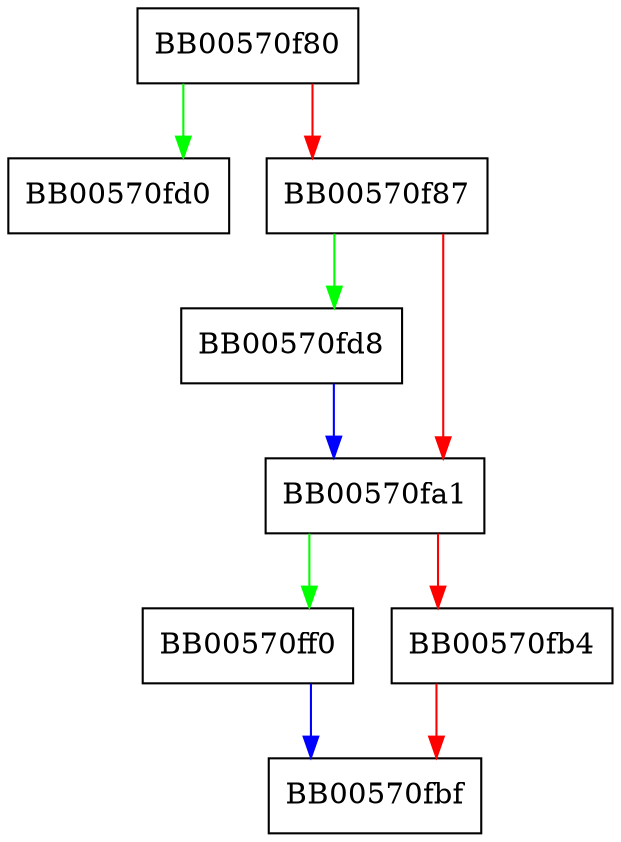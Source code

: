 digraph CONF_get_section {
  node [shape="box"];
  graph [splines=ortho];
  BB00570f80 -> BB00570fd0 [color="green"];
  BB00570f80 -> BB00570f87 [color="red"];
  BB00570f87 -> BB00570fd8 [color="green"];
  BB00570f87 -> BB00570fa1 [color="red"];
  BB00570fa1 -> BB00570ff0 [color="green"];
  BB00570fa1 -> BB00570fb4 [color="red"];
  BB00570fb4 -> BB00570fbf [color="red"];
  BB00570fd8 -> BB00570fa1 [color="blue"];
  BB00570ff0 -> BB00570fbf [color="blue"];
}